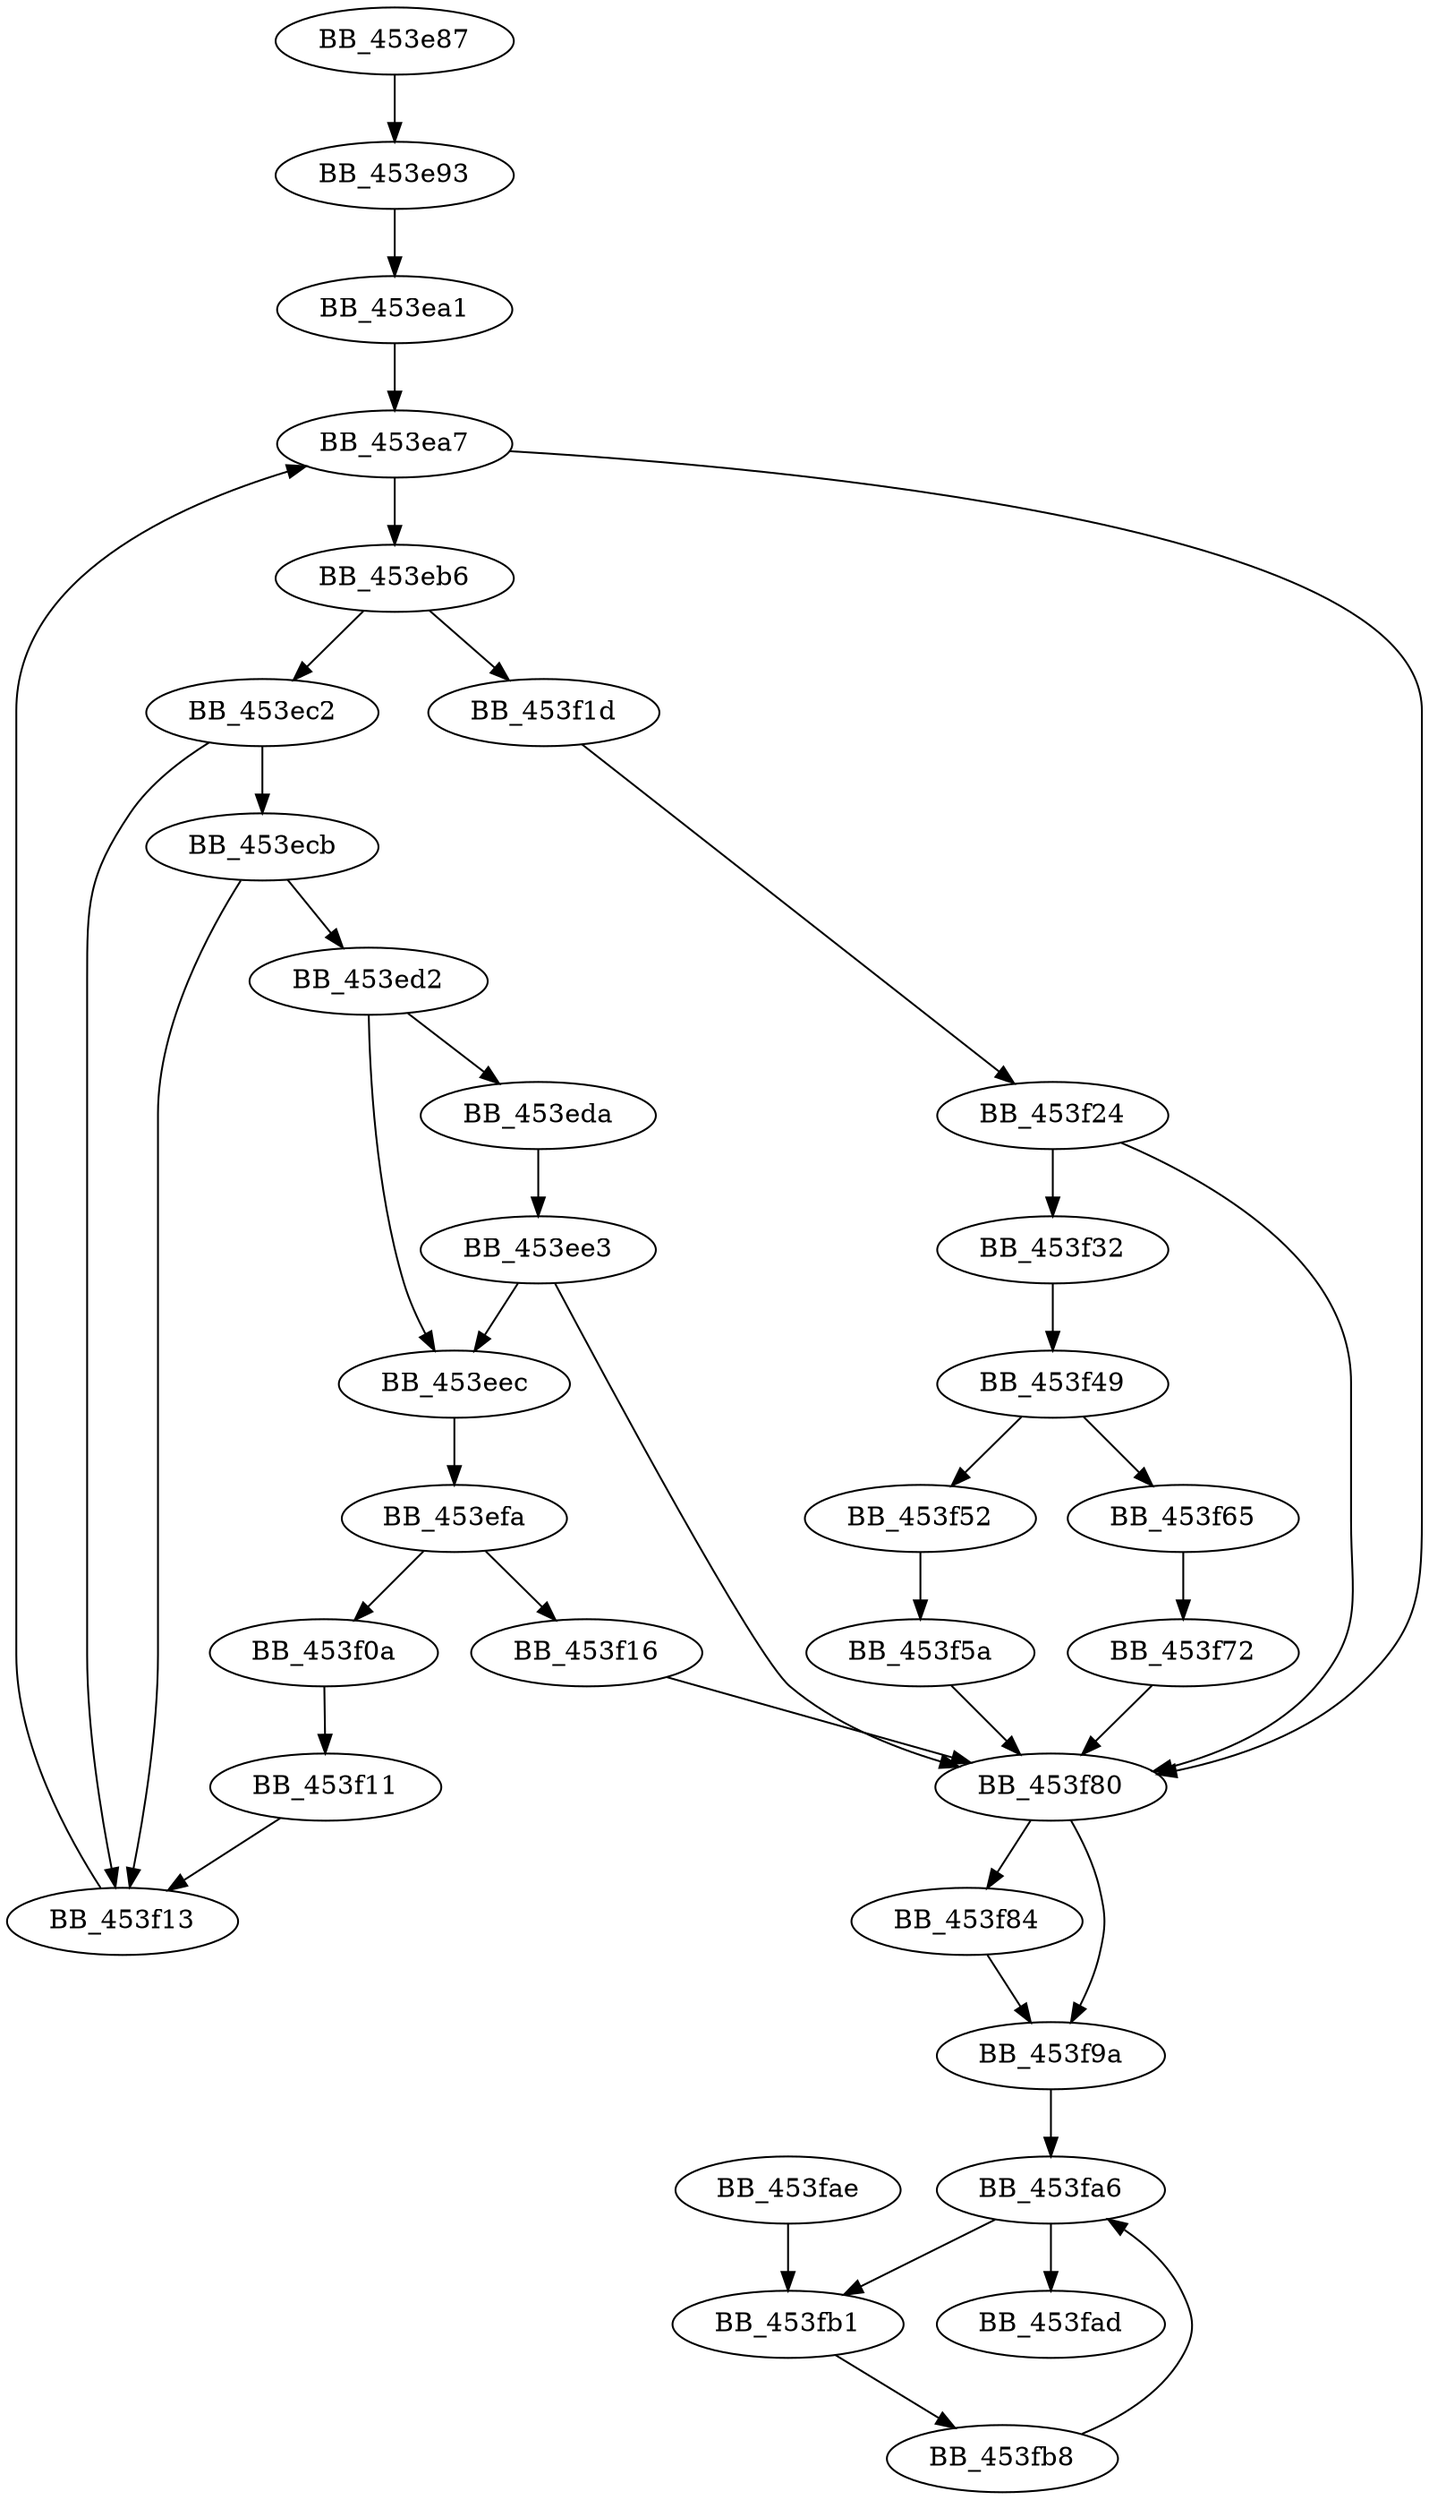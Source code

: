 DiGraph sub_453E87{
BB_453e87->BB_453e93
BB_453e93->BB_453ea1
BB_453ea1->BB_453ea7
BB_453ea7->BB_453eb6
BB_453ea7->BB_453f80
BB_453eb6->BB_453ec2
BB_453eb6->BB_453f1d
BB_453ec2->BB_453ecb
BB_453ec2->BB_453f13
BB_453ecb->BB_453ed2
BB_453ecb->BB_453f13
BB_453ed2->BB_453eda
BB_453ed2->BB_453eec
BB_453eda->BB_453ee3
BB_453ee3->BB_453eec
BB_453ee3->BB_453f80
BB_453eec->BB_453efa
BB_453efa->BB_453f0a
BB_453efa->BB_453f16
BB_453f0a->BB_453f11
BB_453f11->BB_453f13
BB_453f13->BB_453ea7
BB_453f16->BB_453f80
BB_453f1d->BB_453f24
BB_453f24->BB_453f32
BB_453f24->BB_453f80
BB_453f32->BB_453f49
BB_453f49->BB_453f52
BB_453f49->BB_453f65
BB_453f52->BB_453f5a
BB_453f5a->BB_453f80
BB_453f65->BB_453f72
BB_453f72->BB_453f80
BB_453f80->BB_453f84
BB_453f80->BB_453f9a
BB_453f84->BB_453f9a
BB_453f9a->BB_453fa6
BB_453fa6->BB_453fad
BB_453fa6->BB_453fb1
BB_453fae->BB_453fb1
BB_453fb1->BB_453fb8
BB_453fb8->BB_453fa6
}
